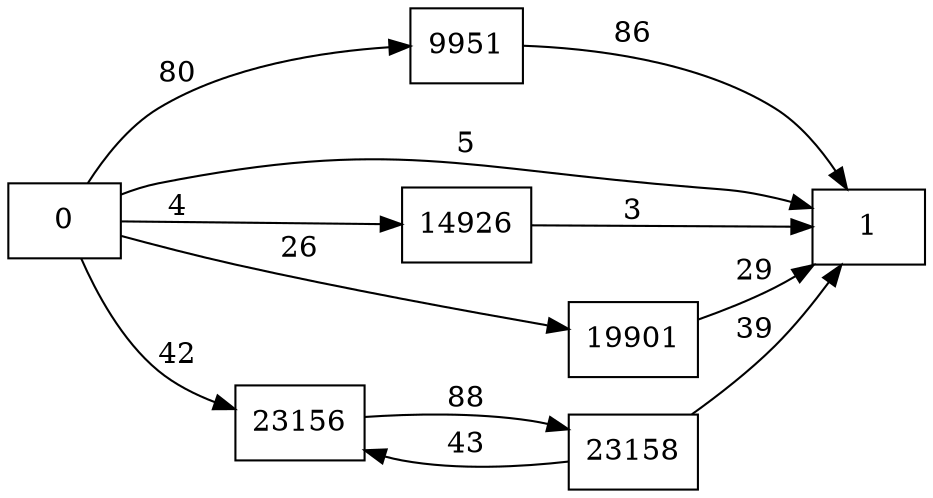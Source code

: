 digraph {
	graph [rankdir=LR]
	node [shape=rectangle]
	9951 -> 1 [label=86]
	14926 -> 1 [label=3]
	19901 -> 1 [label=29]
	23156 -> 23158 [label=88]
	23158 -> 23156 [label=43]
	23158 -> 1 [label=39]
	0 -> 1 [label=5]
	0 -> 9951 [label=80]
	0 -> 14926 [label=4]
	0 -> 19901 [label=26]
	0 -> 23156 [label=42]
}
